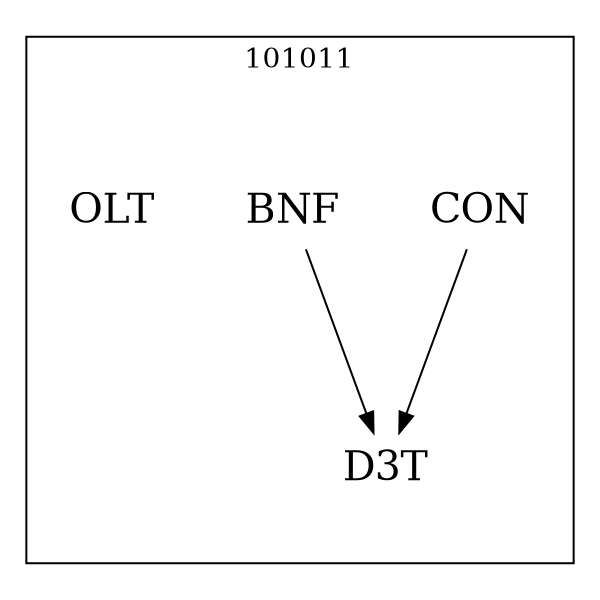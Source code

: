 strict digraph DAGS {
	size = "4,4!" ; ratio ="fill"; subgraph cluster_0{
			labeldoc = "t";
			label = "101011";node	[label= CON, shape = plaintext, fontsize=20] CON;node	[label= BNF, shape = plaintext, fontsize=20] BNF;node	[label= D3T, shape = plaintext, fontsize=20] D3T;node	[label= OLT, shape = plaintext, fontsize=20] OLT;
CON->D3T;
BNF->D3T;
	}}